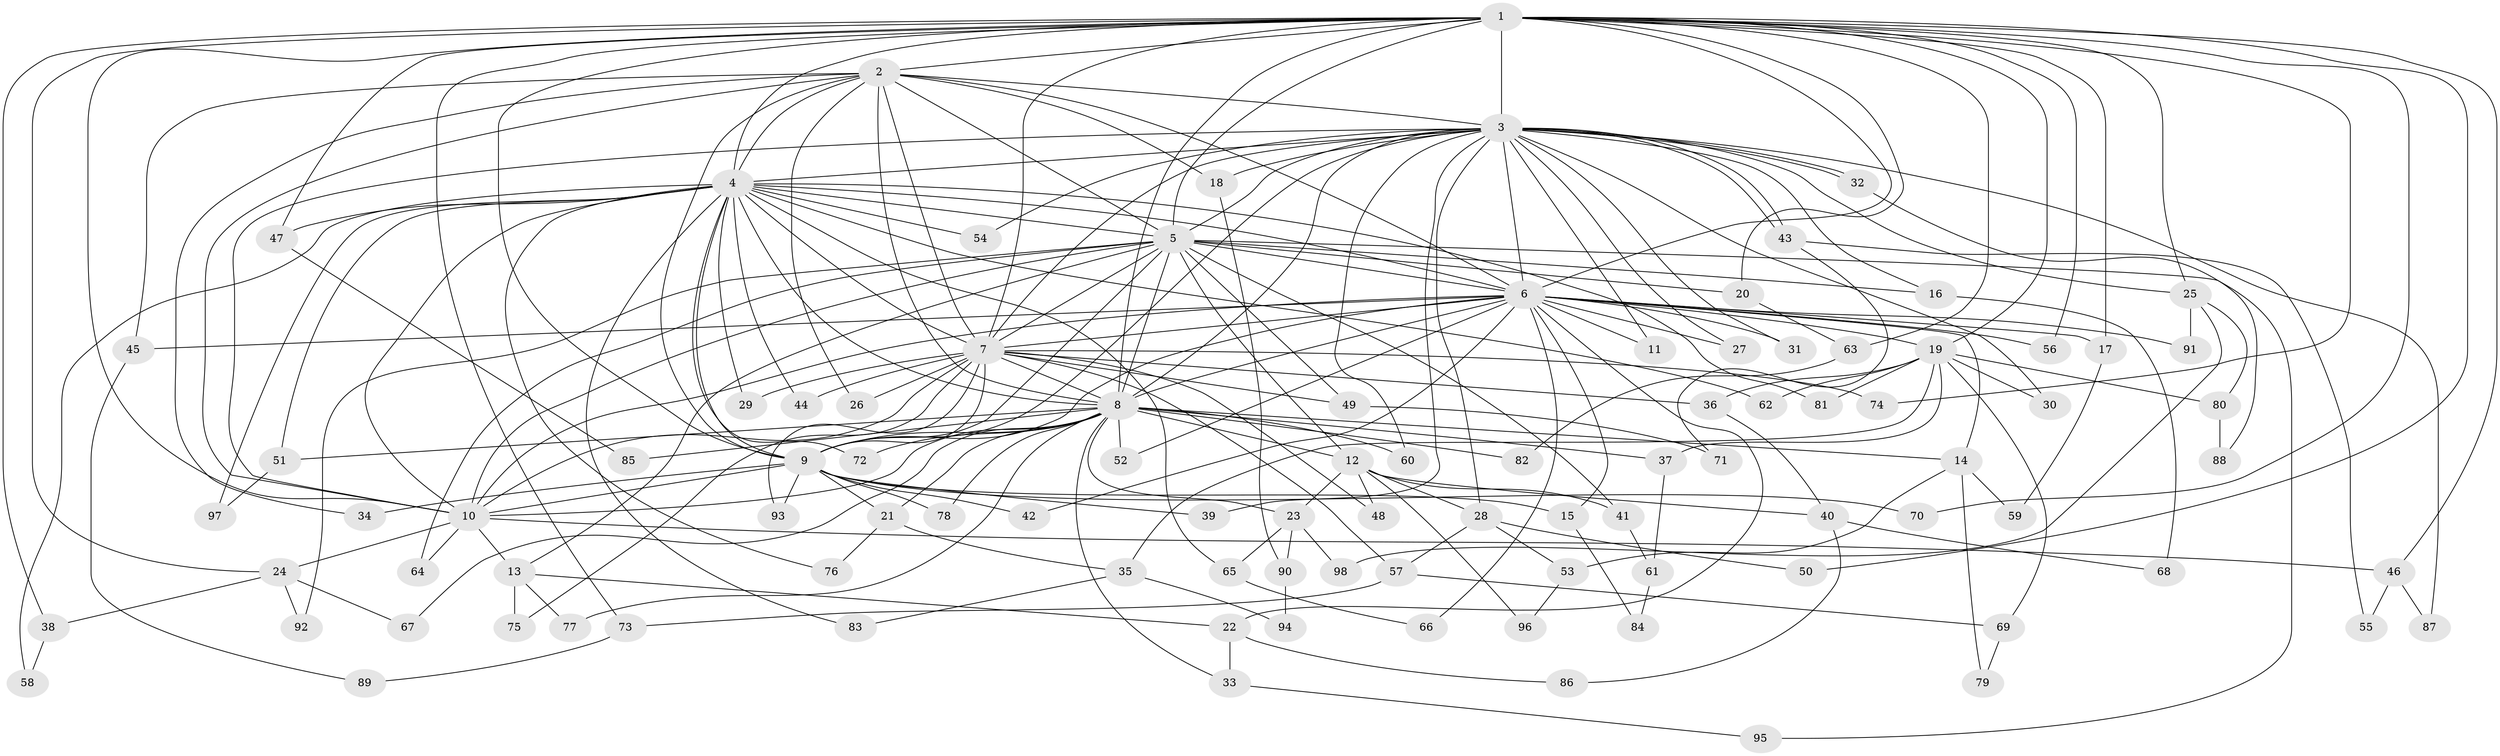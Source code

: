 // coarse degree distribution, {23: 0.017241379310344827, 15: 0.017241379310344827, 36: 0.017241379310344827, 2: 0.5517241379310345, 9: 0.017241379310344827, 4: 0.05172413793103448, 3: 0.10344827586206896, 5: 0.034482758620689655, 1: 0.1206896551724138, 7: 0.017241379310344827, 11: 0.017241379310344827, 6: 0.034482758620689655}
// Generated by graph-tools (version 1.1) at 2025/48/03/04/25 21:48:34]
// undirected, 98 vertices, 221 edges
graph export_dot {
graph [start="1"]
  node [color=gray90,style=filled];
  1;
  2;
  3;
  4;
  5;
  6;
  7;
  8;
  9;
  10;
  11;
  12;
  13;
  14;
  15;
  16;
  17;
  18;
  19;
  20;
  21;
  22;
  23;
  24;
  25;
  26;
  27;
  28;
  29;
  30;
  31;
  32;
  33;
  34;
  35;
  36;
  37;
  38;
  39;
  40;
  41;
  42;
  43;
  44;
  45;
  46;
  47;
  48;
  49;
  50;
  51;
  52;
  53;
  54;
  55;
  56;
  57;
  58;
  59;
  60;
  61;
  62;
  63;
  64;
  65;
  66;
  67;
  68;
  69;
  70;
  71;
  72;
  73;
  74;
  75;
  76;
  77;
  78;
  79;
  80;
  81;
  82;
  83;
  84;
  85;
  86;
  87;
  88;
  89;
  90;
  91;
  92;
  93;
  94;
  95;
  96;
  97;
  98;
  1 -- 2;
  1 -- 3;
  1 -- 4;
  1 -- 5;
  1 -- 6;
  1 -- 7;
  1 -- 8;
  1 -- 9;
  1 -- 10;
  1 -- 17;
  1 -- 19;
  1 -- 20;
  1 -- 24;
  1 -- 25;
  1 -- 38;
  1 -- 46;
  1 -- 47;
  1 -- 50;
  1 -- 56;
  1 -- 63;
  1 -- 70;
  1 -- 73;
  1 -- 74;
  2 -- 3;
  2 -- 4;
  2 -- 5;
  2 -- 6;
  2 -- 7;
  2 -- 8;
  2 -- 9;
  2 -- 10;
  2 -- 18;
  2 -- 26;
  2 -- 34;
  2 -- 45;
  3 -- 4;
  3 -- 5;
  3 -- 6;
  3 -- 7;
  3 -- 8;
  3 -- 9;
  3 -- 10;
  3 -- 11;
  3 -- 16;
  3 -- 18;
  3 -- 25;
  3 -- 27;
  3 -- 28;
  3 -- 30;
  3 -- 31;
  3 -- 32;
  3 -- 32;
  3 -- 39;
  3 -- 43;
  3 -- 43;
  3 -- 54;
  3 -- 60;
  3 -- 87;
  4 -- 5;
  4 -- 6;
  4 -- 7;
  4 -- 8;
  4 -- 9;
  4 -- 10;
  4 -- 29;
  4 -- 44;
  4 -- 47;
  4 -- 51;
  4 -- 54;
  4 -- 58;
  4 -- 62;
  4 -- 65;
  4 -- 72;
  4 -- 76;
  4 -- 81;
  4 -- 83;
  4 -- 97;
  5 -- 6;
  5 -- 7;
  5 -- 8;
  5 -- 9;
  5 -- 10;
  5 -- 12;
  5 -- 13;
  5 -- 16;
  5 -- 20;
  5 -- 41;
  5 -- 49;
  5 -- 64;
  5 -- 92;
  5 -- 95;
  6 -- 7;
  6 -- 8;
  6 -- 9;
  6 -- 10;
  6 -- 11;
  6 -- 14;
  6 -- 15;
  6 -- 17;
  6 -- 19;
  6 -- 22;
  6 -- 27;
  6 -- 31;
  6 -- 42;
  6 -- 45;
  6 -- 52;
  6 -- 56;
  6 -- 66;
  6 -- 91;
  7 -- 8;
  7 -- 9;
  7 -- 10;
  7 -- 26;
  7 -- 29;
  7 -- 36;
  7 -- 44;
  7 -- 48;
  7 -- 49;
  7 -- 57;
  7 -- 74;
  7 -- 75;
  7 -- 93;
  8 -- 9;
  8 -- 10;
  8 -- 12;
  8 -- 14;
  8 -- 21;
  8 -- 23;
  8 -- 33;
  8 -- 37;
  8 -- 51;
  8 -- 52;
  8 -- 60;
  8 -- 67;
  8 -- 72;
  8 -- 77;
  8 -- 78;
  8 -- 82;
  8 -- 85;
  9 -- 10;
  9 -- 15;
  9 -- 21;
  9 -- 34;
  9 -- 39;
  9 -- 42;
  9 -- 70;
  9 -- 78;
  9 -- 93;
  10 -- 13;
  10 -- 24;
  10 -- 46;
  10 -- 64;
  12 -- 23;
  12 -- 28;
  12 -- 40;
  12 -- 41;
  12 -- 48;
  12 -- 96;
  13 -- 22;
  13 -- 75;
  13 -- 77;
  14 -- 53;
  14 -- 59;
  14 -- 79;
  15 -- 84;
  16 -- 68;
  17 -- 59;
  18 -- 90;
  19 -- 30;
  19 -- 35;
  19 -- 36;
  19 -- 37;
  19 -- 62;
  19 -- 69;
  19 -- 80;
  19 -- 81;
  20 -- 63;
  21 -- 35;
  21 -- 76;
  22 -- 33;
  22 -- 86;
  23 -- 65;
  23 -- 90;
  23 -- 98;
  24 -- 38;
  24 -- 67;
  24 -- 92;
  25 -- 80;
  25 -- 91;
  25 -- 98;
  28 -- 50;
  28 -- 53;
  28 -- 57;
  32 -- 88;
  33 -- 95;
  35 -- 83;
  35 -- 94;
  36 -- 40;
  37 -- 61;
  38 -- 58;
  40 -- 68;
  40 -- 86;
  41 -- 61;
  43 -- 55;
  43 -- 71;
  45 -- 89;
  46 -- 55;
  46 -- 87;
  47 -- 85;
  49 -- 71;
  51 -- 97;
  53 -- 96;
  57 -- 69;
  57 -- 73;
  61 -- 84;
  63 -- 82;
  65 -- 66;
  69 -- 79;
  73 -- 89;
  80 -- 88;
  90 -- 94;
}
